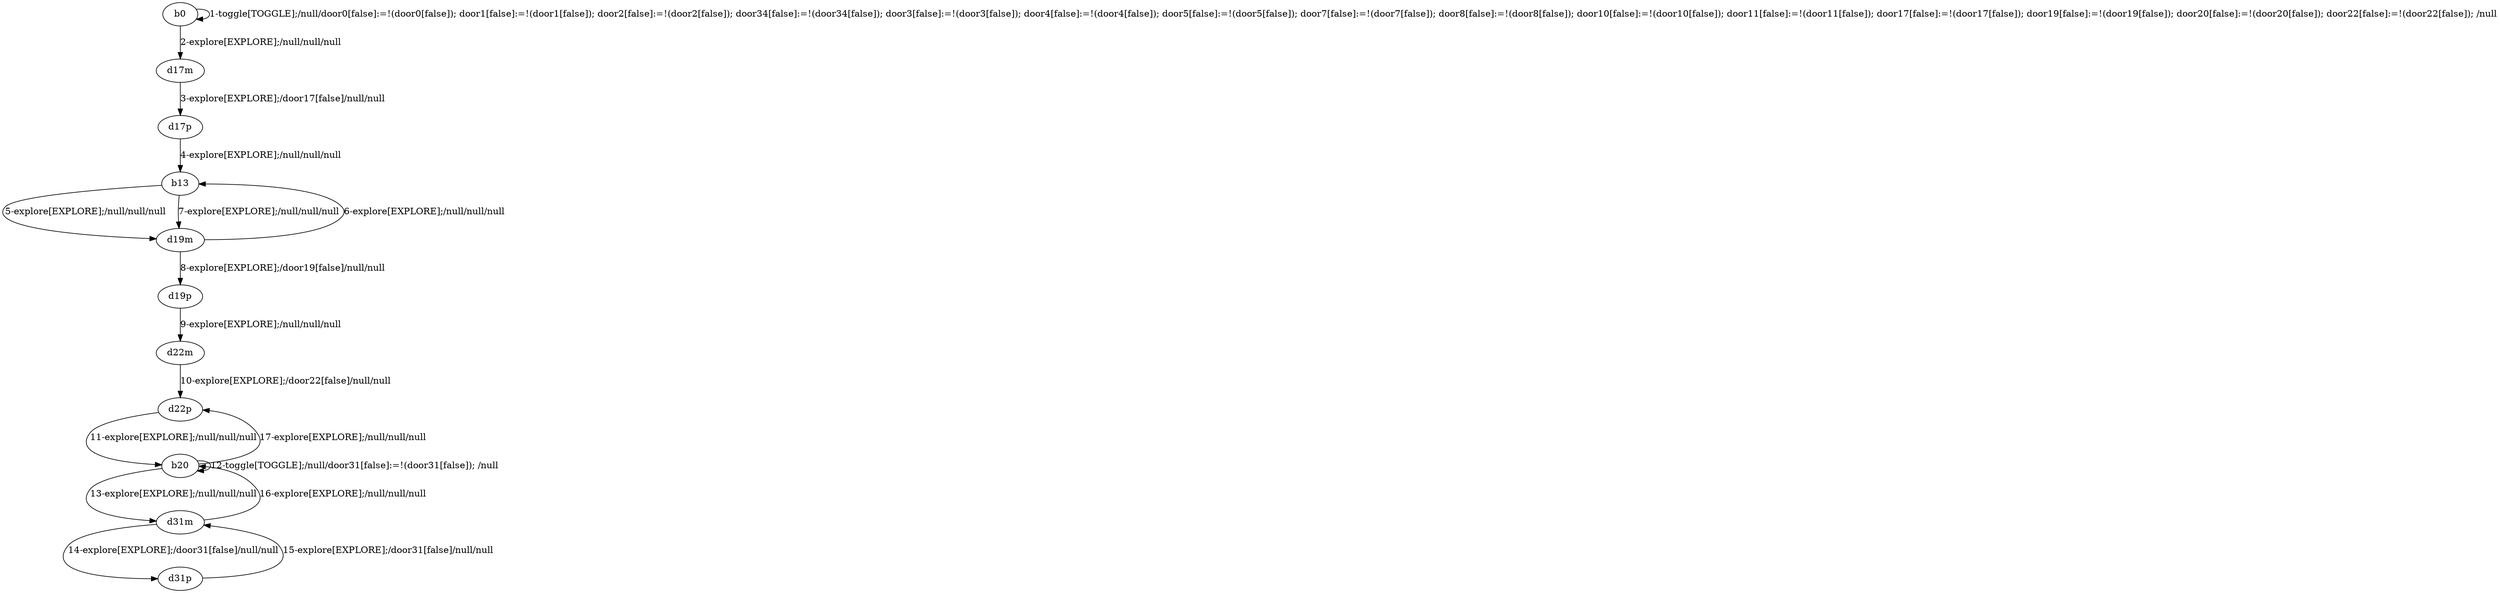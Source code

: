 # Total number of goals covered by this test: 2
# b20 --> d22p
# d31m --> b20

digraph g {
"b0" -> "b0" [label = "1-toggle[TOGGLE];/null/door0[false]:=!(door0[false]); door1[false]:=!(door1[false]); door2[false]:=!(door2[false]); door34[false]:=!(door34[false]); door3[false]:=!(door3[false]); door4[false]:=!(door4[false]); door5[false]:=!(door5[false]); door7[false]:=!(door7[false]); door8[false]:=!(door8[false]); door10[false]:=!(door10[false]); door11[false]:=!(door11[false]); door17[false]:=!(door17[false]); door19[false]:=!(door19[false]); door20[false]:=!(door20[false]); door22[false]:=!(door22[false]); /null"];
"b0" -> "d17m" [label = "2-explore[EXPLORE];/null/null/null"];
"d17m" -> "d17p" [label = "3-explore[EXPLORE];/door17[false]/null/null"];
"d17p" -> "b13" [label = "4-explore[EXPLORE];/null/null/null"];
"b13" -> "d19m" [label = "5-explore[EXPLORE];/null/null/null"];
"d19m" -> "b13" [label = "6-explore[EXPLORE];/null/null/null"];
"b13" -> "d19m" [label = "7-explore[EXPLORE];/null/null/null"];
"d19m" -> "d19p" [label = "8-explore[EXPLORE];/door19[false]/null/null"];
"d19p" -> "d22m" [label = "9-explore[EXPLORE];/null/null/null"];
"d22m" -> "d22p" [label = "10-explore[EXPLORE];/door22[false]/null/null"];
"d22p" -> "b20" [label = "11-explore[EXPLORE];/null/null/null"];
"b20" -> "b20" [label = "12-toggle[TOGGLE];/null/door31[false]:=!(door31[false]); /null"];
"b20" -> "d31m" [label = "13-explore[EXPLORE];/null/null/null"];
"d31m" -> "d31p" [label = "14-explore[EXPLORE];/door31[false]/null/null"];
"d31p" -> "d31m" [label = "15-explore[EXPLORE];/door31[false]/null/null"];
"d31m" -> "b20" [label = "16-explore[EXPLORE];/null/null/null"];
"b20" -> "d22p" [label = "17-explore[EXPLORE];/null/null/null"];
}